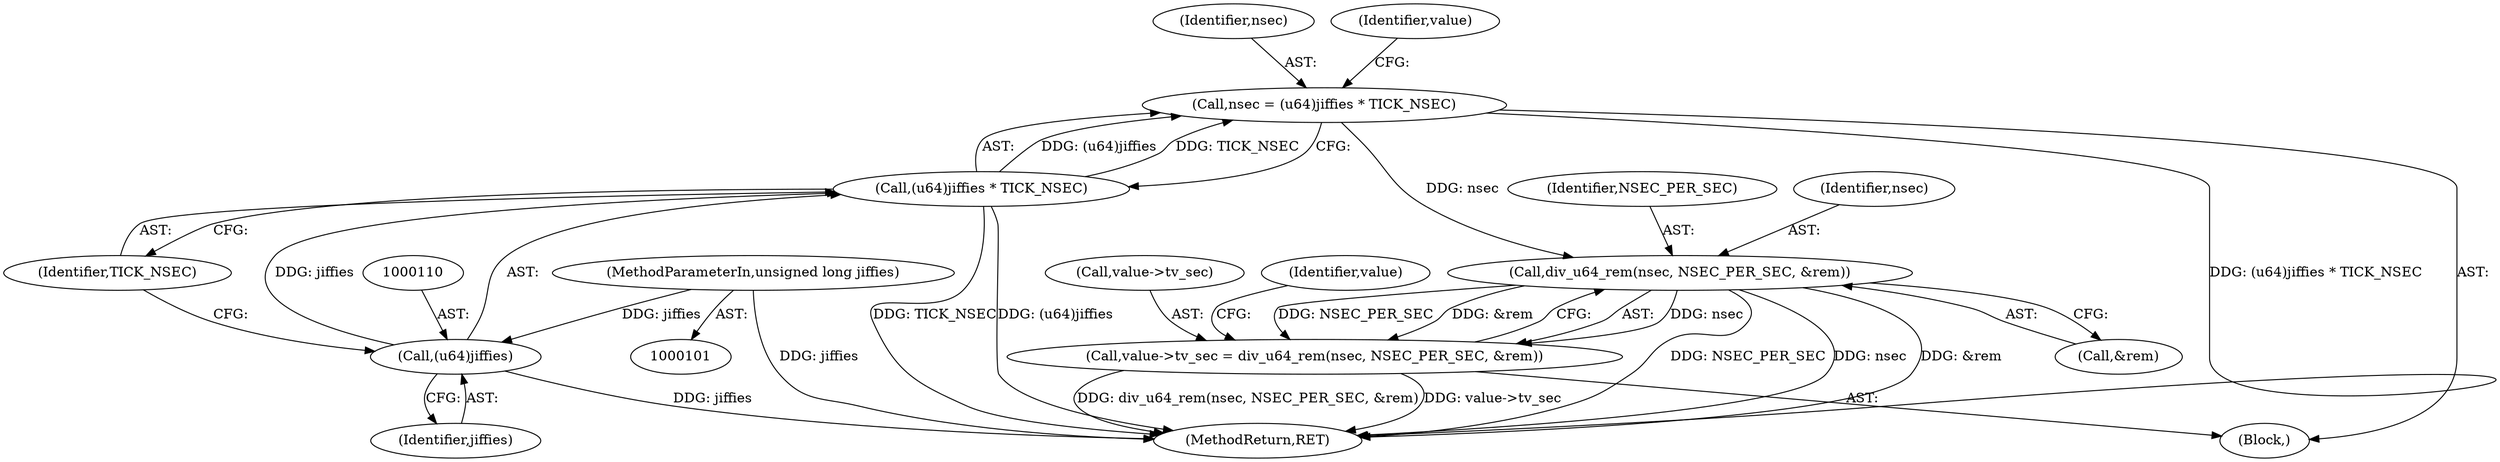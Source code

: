 digraph "0_linux_f8bd2258e2d520dff28c855658bd24bdafb5102d@integer" {
"1000106" [label="(Call,nsec = (u64)jiffies * TICK_NSEC)"];
"1000108" [label="(Call,(u64)jiffies * TICK_NSEC)"];
"1000109" [label="(Call,(u64)jiffies)"];
"1000102" [label="(MethodParameterIn,unsigned long jiffies)"];
"1000118" [label="(Call,div_u64_rem(nsec, NSEC_PER_SEC, &rem))"];
"1000114" [label="(Call,value->tv_sec = div_u64_rem(nsec, NSEC_PER_SEC, &rem))"];
"1000115" [label="(Call,value->tv_sec)"];
"1000121" [label="(Call,&rem)"];
"1000104" [label="(Block,)"];
"1000111" [label="(Identifier,jiffies)"];
"1000107" [label="(Identifier,nsec)"];
"1000109" [label="(Call,(u64)jiffies)"];
"1000114" [label="(Call,value->tv_sec = div_u64_rem(nsec, NSEC_PER_SEC, &rem))"];
"1000125" [label="(Identifier,value)"];
"1000112" [label="(Identifier,TICK_NSEC)"];
"1000120" [label="(Identifier,NSEC_PER_SEC)"];
"1000106" [label="(Call,nsec = (u64)jiffies * TICK_NSEC)"];
"1000102" [label="(MethodParameterIn,unsigned long jiffies)"];
"1000118" [label="(Call,div_u64_rem(nsec, NSEC_PER_SEC, &rem))"];
"1000119" [label="(Identifier,nsec)"];
"1000108" [label="(Call,(u64)jiffies * TICK_NSEC)"];
"1000116" [label="(Identifier,value)"];
"1000130" [label="(MethodReturn,RET)"];
"1000106" -> "1000104"  [label="AST: "];
"1000106" -> "1000108"  [label="CFG: "];
"1000107" -> "1000106"  [label="AST: "];
"1000108" -> "1000106"  [label="AST: "];
"1000116" -> "1000106"  [label="CFG: "];
"1000106" -> "1000130"  [label="DDG: (u64)jiffies * TICK_NSEC"];
"1000108" -> "1000106"  [label="DDG: (u64)jiffies"];
"1000108" -> "1000106"  [label="DDG: TICK_NSEC"];
"1000106" -> "1000118"  [label="DDG: nsec"];
"1000108" -> "1000112"  [label="CFG: "];
"1000109" -> "1000108"  [label="AST: "];
"1000112" -> "1000108"  [label="AST: "];
"1000108" -> "1000130"  [label="DDG: TICK_NSEC"];
"1000108" -> "1000130"  [label="DDG: (u64)jiffies"];
"1000109" -> "1000108"  [label="DDG: jiffies"];
"1000109" -> "1000111"  [label="CFG: "];
"1000110" -> "1000109"  [label="AST: "];
"1000111" -> "1000109"  [label="AST: "];
"1000112" -> "1000109"  [label="CFG: "];
"1000109" -> "1000130"  [label="DDG: jiffies"];
"1000102" -> "1000109"  [label="DDG: jiffies"];
"1000102" -> "1000101"  [label="AST: "];
"1000102" -> "1000130"  [label="DDG: jiffies"];
"1000118" -> "1000114"  [label="AST: "];
"1000118" -> "1000121"  [label="CFG: "];
"1000119" -> "1000118"  [label="AST: "];
"1000120" -> "1000118"  [label="AST: "];
"1000121" -> "1000118"  [label="AST: "];
"1000114" -> "1000118"  [label="CFG: "];
"1000118" -> "1000130"  [label="DDG: NSEC_PER_SEC"];
"1000118" -> "1000130"  [label="DDG: nsec"];
"1000118" -> "1000130"  [label="DDG: &rem"];
"1000118" -> "1000114"  [label="DDG: nsec"];
"1000118" -> "1000114"  [label="DDG: NSEC_PER_SEC"];
"1000118" -> "1000114"  [label="DDG: &rem"];
"1000114" -> "1000104"  [label="AST: "];
"1000115" -> "1000114"  [label="AST: "];
"1000125" -> "1000114"  [label="CFG: "];
"1000114" -> "1000130"  [label="DDG: div_u64_rem(nsec, NSEC_PER_SEC, &rem)"];
"1000114" -> "1000130"  [label="DDG: value->tv_sec"];
}
